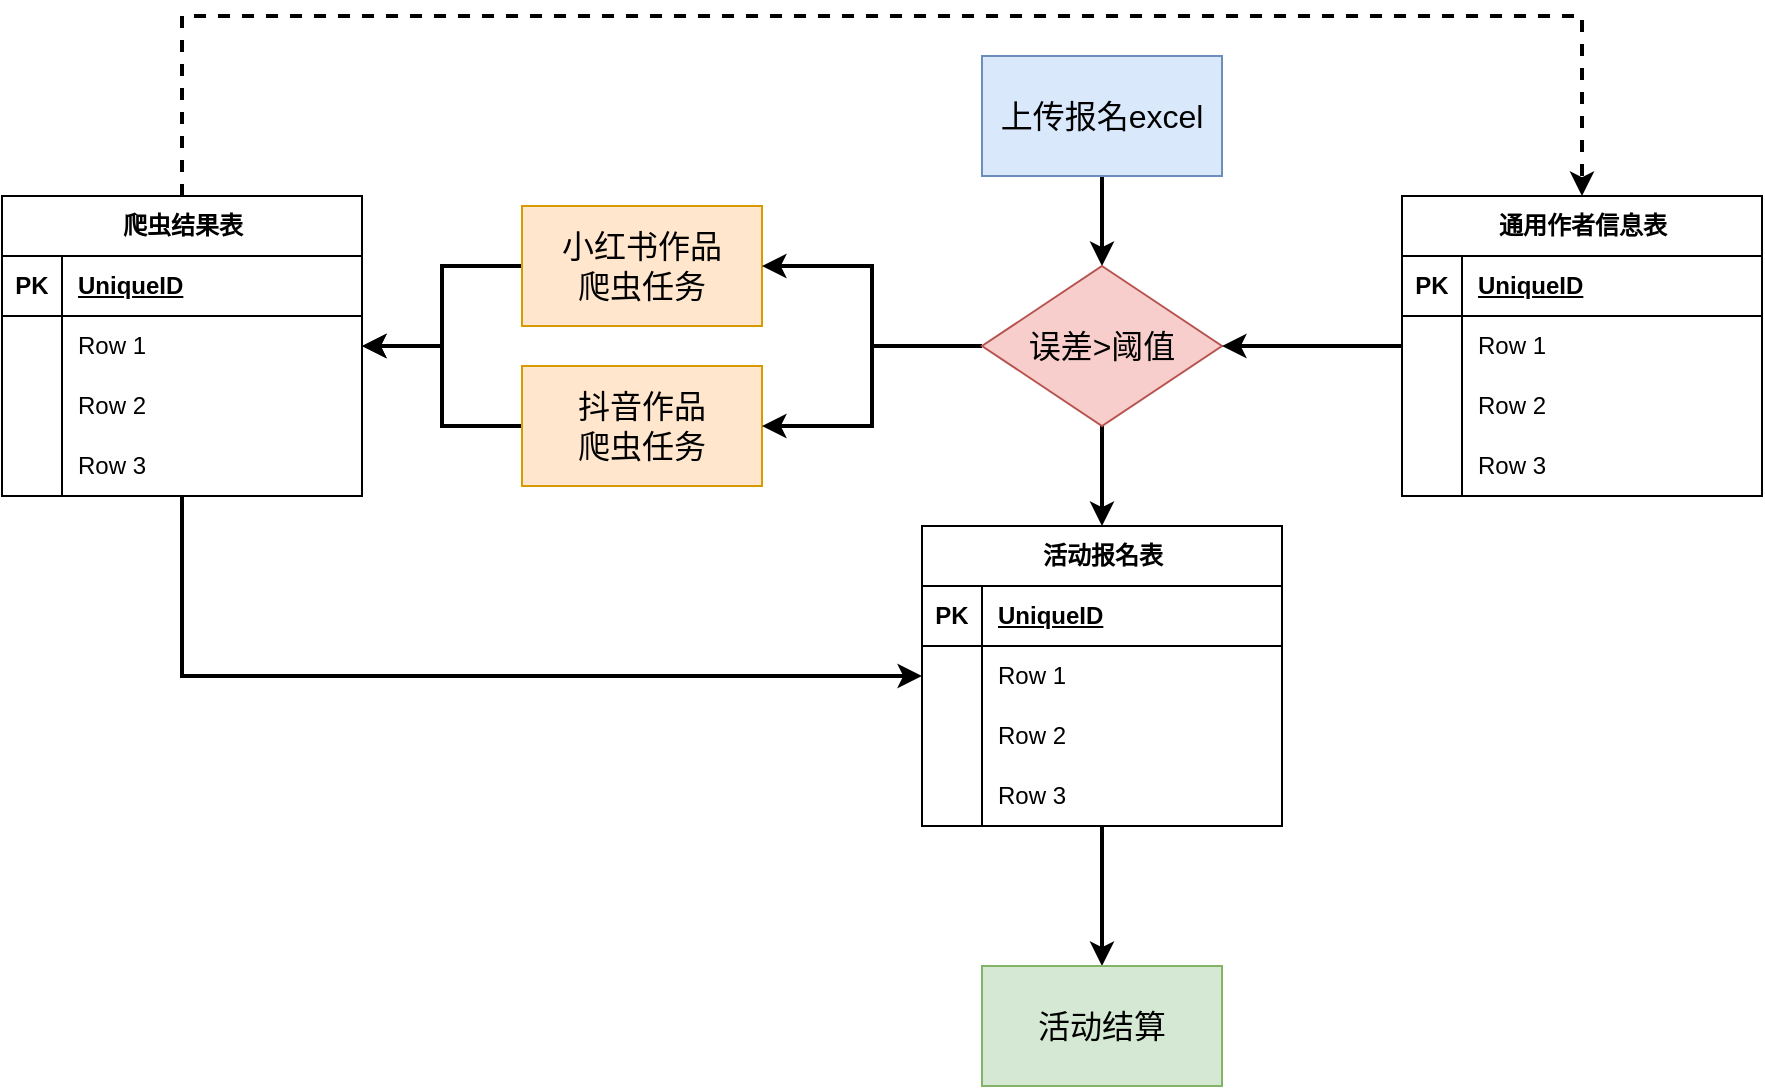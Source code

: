 <mxfile version="21.3.8" type="github">
  <diagram name="第 1 页" id="MTqGPW5jM1Rfsn0F7F28">
    <mxGraphModel dx="1781" dy="554" grid="1" gridSize="10" guides="1" tooltips="1" connect="1" arrows="1" fold="1" page="1" pageScale="1" pageWidth="827" pageHeight="1169" math="0" shadow="0">
      <root>
        <mxCell id="0" />
        <mxCell id="1" parent="0" />
        <mxCell id="qU7Nuy6pwITJOcNsggAO-75" style="edgeStyle=orthogonalEdgeStyle;rounded=0;orthogonalLoop=1;jettySize=auto;html=1;entryX=0.5;entryY=0;entryDx=0;entryDy=0;strokeWidth=2;" edge="1" parent="1" source="qU7Nuy6pwITJOcNsggAO-1" target="qU7Nuy6pwITJOcNsggAO-60">
          <mxGeometry relative="1" as="geometry" />
        </mxCell>
        <mxCell id="qU7Nuy6pwITJOcNsggAO-1" value="&lt;font style=&quot;font-size: 16px;&quot;&gt;上传报名excel&lt;/font&gt;" style="rounded=0;whiteSpace=wrap;html=1;fillColor=#dae8fc;strokeColor=#6c8ebf;" vertex="1" parent="1">
          <mxGeometry x="310" y="120" width="120" height="60" as="geometry" />
        </mxCell>
        <mxCell id="qU7Nuy6pwITJOcNsggAO-83" style="edgeStyle=orthogonalEdgeStyle;rounded=0;orthogonalLoop=1;jettySize=auto;html=1;entryX=1;entryY=0.5;entryDx=0;entryDy=0;strokeWidth=2;" edge="1" parent="1" source="qU7Nuy6pwITJOcNsggAO-2" target="qU7Nuy6pwITJOcNsggAO-39">
          <mxGeometry relative="1" as="geometry" />
        </mxCell>
        <mxCell id="qU7Nuy6pwITJOcNsggAO-2" value="&lt;font size=&quot;3&quot;&gt;小红书作品&lt;br&gt;爬虫任务&lt;br&gt;&lt;/font&gt;" style="rounded=0;whiteSpace=wrap;html=1;fillColor=#ffe6cc;strokeColor=#d79b00;" vertex="1" parent="1">
          <mxGeometry x="80" y="195" width="120" height="60" as="geometry" />
        </mxCell>
        <mxCell id="qU7Nuy6pwITJOcNsggAO-78" style="edgeStyle=orthogonalEdgeStyle;rounded=0;orthogonalLoop=1;jettySize=auto;html=1;strokeWidth=2;" edge="1" parent="1" source="qU7Nuy6pwITJOcNsggAO-8" target="qU7Nuy6pwITJOcNsggAO-55">
          <mxGeometry relative="1" as="geometry" />
        </mxCell>
        <mxCell id="qU7Nuy6pwITJOcNsggAO-8" value="活动报名表" style="shape=table;startSize=30;container=1;collapsible=1;childLayout=tableLayout;fixedRows=1;rowLines=0;fontStyle=1;align=center;resizeLast=1;html=1;" vertex="1" parent="1">
          <mxGeometry x="280" y="355" width="180" height="150" as="geometry" />
        </mxCell>
        <mxCell id="qU7Nuy6pwITJOcNsggAO-9" value="" style="shape=tableRow;horizontal=0;startSize=0;swimlaneHead=0;swimlaneBody=0;fillColor=none;collapsible=0;dropTarget=0;points=[[0,0.5],[1,0.5]];portConstraint=eastwest;top=0;left=0;right=0;bottom=1;" vertex="1" parent="qU7Nuy6pwITJOcNsggAO-8">
          <mxGeometry y="30" width="180" height="30" as="geometry" />
        </mxCell>
        <mxCell id="qU7Nuy6pwITJOcNsggAO-10" value="PK" style="shape=partialRectangle;connectable=0;fillColor=none;top=0;left=0;bottom=0;right=0;fontStyle=1;overflow=hidden;whiteSpace=wrap;html=1;" vertex="1" parent="qU7Nuy6pwITJOcNsggAO-9">
          <mxGeometry width="30" height="30" as="geometry">
            <mxRectangle width="30" height="30" as="alternateBounds" />
          </mxGeometry>
        </mxCell>
        <mxCell id="qU7Nuy6pwITJOcNsggAO-11" value="UniqueID" style="shape=partialRectangle;connectable=0;fillColor=none;top=0;left=0;bottom=0;right=0;align=left;spacingLeft=6;fontStyle=5;overflow=hidden;whiteSpace=wrap;html=1;" vertex="1" parent="qU7Nuy6pwITJOcNsggAO-9">
          <mxGeometry x="30" width="150" height="30" as="geometry">
            <mxRectangle width="150" height="30" as="alternateBounds" />
          </mxGeometry>
        </mxCell>
        <mxCell id="qU7Nuy6pwITJOcNsggAO-12" value="" style="shape=tableRow;horizontal=0;startSize=0;swimlaneHead=0;swimlaneBody=0;fillColor=none;collapsible=0;dropTarget=0;points=[[0,0.5],[1,0.5]];portConstraint=eastwest;top=0;left=0;right=0;bottom=0;" vertex="1" parent="qU7Nuy6pwITJOcNsggAO-8">
          <mxGeometry y="60" width="180" height="30" as="geometry" />
        </mxCell>
        <mxCell id="qU7Nuy6pwITJOcNsggAO-13" value="" style="shape=partialRectangle;connectable=0;fillColor=none;top=0;left=0;bottom=0;right=0;editable=1;overflow=hidden;whiteSpace=wrap;html=1;" vertex="1" parent="qU7Nuy6pwITJOcNsggAO-12">
          <mxGeometry width="30" height="30" as="geometry">
            <mxRectangle width="30" height="30" as="alternateBounds" />
          </mxGeometry>
        </mxCell>
        <mxCell id="qU7Nuy6pwITJOcNsggAO-14" value="Row 1" style="shape=partialRectangle;connectable=0;fillColor=none;top=0;left=0;bottom=0;right=0;align=left;spacingLeft=6;overflow=hidden;whiteSpace=wrap;html=1;" vertex="1" parent="qU7Nuy6pwITJOcNsggAO-12">
          <mxGeometry x="30" width="150" height="30" as="geometry">
            <mxRectangle width="150" height="30" as="alternateBounds" />
          </mxGeometry>
        </mxCell>
        <mxCell id="qU7Nuy6pwITJOcNsggAO-15" value="" style="shape=tableRow;horizontal=0;startSize=0;swimlaneHead=0;swimlaneBody=0;fillColor=none;collapsible=0;dropTarget=0;points=[[0,0.5],[1,0.5]];portConstraint=eastwest;top=0;left=0;right=0;bottom=0;" vertex="1" parent="qU7Nuy6pwITJOcNsggAO-8">
          <mxGeometry y="90" width="180" height="30" as="geometry" />
        </mxCell>
        <mxCell id="qU7Nuy6pwITJOcNsggAO-16" value="" style="shape=partialRectangle;connectable=0;fillColor=none;top=0;left=0;bottom=0;right=0;editable=1;overflow=hidden;whiteSpace=wrap;html=1;" vertex="1" parent="qU7Nuy6pwITJOcNsggAO-15">
          <mxGeometry width="30" height="30" as="geometry">
            <mxRectangle width="30" height="30" as="alternateBounds" />
          </mxGeometry>
        </mxCell>
        <mxCell id="qU7Nuy6pwITJOcNsggAO-17" value="Row 2" style="shape=partialRectangle;connectable=0;fillColor=none;top=0;left=0;bottom=0;right=0;align=left;spacingLeft=6;overflow=hidden;whiteSpace=wrap;html=1;" vertex="1" parent="qU7Nuy6pwITJOcNsggAO-15">
          <mxGeometry x="30" width="150" height="30" as="geometry">
            <mxRectangle width="150" height="30" as="alternateBounds" />
          </mxGeometry>
        </mxCell>
        <mxCell id="qU7Nuy6pwITJOcNsggAO-18" value="" style="shape=tableRow;horizontal=0;startSize=0;swimlaneHead=0;swimlaneBody=0;fillColor=none;collapsible=0;dropTarget=0;points=[[0,0.5],[1,0.5]];portConstraint=eastwest;top=0;left=0;right=0;bottom=0;" vertex="1" parent="qU7Nuy6pwITJOcNsggAO-8">
          <mxGeometry y="120" width="180" height="30" as="geometry" />
        </mxCell>
        <mxCell id="qU7Nuy6pwITJOcNsggAO-19" value="" style="shape=partialRectangle;connectable=0;fillColor=none;top=0;left=0;bottom=0;right=0;editable=1;overflow=hidden;whiteSpace=wrap;html=1;" vertex="1" parent="qU7Nuy6pwITJOcNsggAO-18">
          <mxGeometry width="30" height="30" as="geometry">
            <mxRectangle width="30" height="30" as="alternateBounds" />
          </mxGeometry>
        </mxCell>
        <mxCell id="qU7Nuy6pwITJOcNsggAO-20" value="Row 3" style="shape=partialRectangle;connectable=0;fillColor=none;top=0;left=0;bottom=0;right=0;align=left;spacingLeft=6;overflow=hidden;whiteSpace=wrap;html=1;" vertex="1" parent="qU7Nuy6pwITJOcNsggAO-18">
          <mxGeometry x="30" width="150" height="30" as="geometry">
            <mxRectangle width="150" height="30" as="alternateBounds" />
          </mxGeometry>
        </mxCell>
        <mxCell id="qU7Nuy6pwITJOcNsggAO-84" style="edgeStyle=orthogonalEdgeStyle;rounded=0;orthogonalLoop=1;jettySize=auto;html=1;entryX=1;entryY=0.5;entryDx=0;entryDy=0;strokeWidth=2;" edge="1" parent="1" source="qU7Nuy6pwITJOcNsggAO-21" target="qU7Nuy6pwITJOcNsggAO-39">
          <mxGeometry relative="1" as="geometry" />
        </mxCell>
        <mxCell id="qU7Nuy6pwITJOcNsggAO-21" value="&lt;font size=&quot;3&quot;&gt;抖音作品&lt;br&gt;爬虫任务&lt;br&gt;&lt;/font&gt;" style="rounded=0;whiteSpace=wrap;html=1;fillColor=#ffe6cc;strokeColor=#d79b00;" vertex="1" parent="1">
          <mxGeometry x="80" y="275" width="120" height="60" as="geometry" />
        </mxCell>
        <mxCell id="qU7Nuy6pwITJOcNsggAO-22" value="通用作者信息表" style="shape=table;startSize=30;container=1;collapsible=1;childLayout=tableLayout;fixedRows=1;rowLines=0;fontStyle=1;align=center;resizeLast=1;html=1;" vertex="1" parent="1">
          <mxGeometry x="520" y="190" width="180" height="150" as="geometry" />
        </mxCell>
        <mxCell id="qU7Nuy6pwITJOcNsggAO-23" value="" style="shape=tableRow;horizontal=0;startSize=0;swimlaneHead=0;swimlaneBody=0;fillColor=none;collapsible=0;dropTarget=0;points=[[0,0.5],[1,0.5]];portConstraint=eastwest;top=0;left=0;right=0;bottom=1;" vertex="1" parent="qU7Nuy6pwITJOcNsggAO-22">
          <mxGeometry y="30" width="180" height="30" as="geometry" />
        </mxCell>
        <mxCell id="qU7Nuy6pwITJOcNsggAO-24" value="PK" style="shape=partialRectangle;connectable=0;fillColor=none;top=0;left=0;bottom=0;right=0;fontStyle=1;overflow=hidden;whiteSpace=wrap;html=1;" vertex="1" parent="qU7Nuy6pwITJOcNsggAO-23">
          <mxGeometry width="30" height="30" as="geometry">
            <mxRectangle width="30" height="30" as="alternateBounds" />
          </mxGeometry>
        </mxCell>
        <mxCell id="qU7Nuy6pwITJOcNsggAO-25" value="UniqueID" style="shape=partialRectangle;connectable=0;fillColor=none;top=0;left=0;bottom=0;right=0;align=left;spacingLeft=6;fontStyle=5;overflow=hidden;whiteSpace=wrap;html=1;" vertex="1" parent="qU7Nuy6pwITJOcNsggAO-23">
          <mxGeometry x="30" width="150" height="30" as="geometry">
            <mxRectangle width="150" height="30" as="alternateBounds" />
          </mxGeometry>
        </mxCell>
        <mxCell id="qU7Nuy6pwITJOcNsggAO-26" value="" style="shape=tableRow;horizontal=0;startSize=0;swimlaneHead=0;swimlaneBody=0;fillColor=none;collapsible=0;dropTarget=0;points=[[0,0.5],[1,0.5]];portConstraint=eastwest;top=0;left=0;right=0;bottom=0;" vertex="1" parent="qU7Nuy6pwITJOcNsggAO-22">
          <mxGeometry y="60" width="180" height="30" as="geometry" />
        </mxCell>
        <mxCell id="qU7Nuy6pwITJOcNsggAO-27" value="" style="shape=partialRectangle;connectable=0;fillColor=none;top=0;left=0;bottom=0;right=0;editable=1;overflow=hidden;whiteSpace=wrap;html=1;" vertex="1" parent="qU7Nuy6pwITJOcNsggAO-26">
          <mxGeometry width="30" height="30" as="geometry">
            <mxRectangle width="30" height="30" as="alternateBounds" />
          </mxGeometry>
        </mxCell>
        <mxCell id="qU7Nuy6pwITJOcNsggAO-28" value="Row 1" style="shape=partialRectangle;connectable=0;fillColor=none;top=0;left=0;bottom=0;right=0;align=left;spacingLeft=6;overflow=hidden;whiteSpace=wrap;html=1;" vertex="1" parent="qU7Nuy6pwITJOcNsggAO-26">
          <mxGeometry x="30" width="150" height="30" as="geometry">
            <mxRectangle width="150" height="30" as="alternateBounds" />
          </mxGeometry>
        </mxCell>
        <mxCell id="qU7Nuy6pwITJOcNsggAO-29" value="" style="shape=tableRow;horizontal=0;startSize=0;swimlaneHead=0;swimlaneBody=0;fillColor=none;collapsible=0;dropTarget=0;points=[[0,0.5],[1,0.5]];portConstraint=eastwest;top=0;left=0;right=0;bottom=0;" vertex="1" parent="qU7Nuy6pwITJOcNsggAO-22">
          <mxGeometry y="90" width="180" height="30" as="geometry" />
        </mxCell>
        <mxCell id="qU7Nuy6pwITJOcNsggAO-30" value="" style="shape=partialRectangle;connectable=0;fillColor=none;top=0;left=0;bottom=0;right=0;editable=1;overflow=hidden;whiteSpace=wrap;html=1;" vertex="1" parent="qU7Nuy6pwITJOcNsggAO-29">
          <mxGeometry width="30" height="30" as="geometry">
            <mxRectangle width="30" height="30" as="alternateBounds" />
          </mxGeometry>
        </mxCell>
        <mxCell id="qU7Nuy6pwITJOcNsggAO-31" value="Row 2" style="shape=partialRectangle;connectable=0;fillColor=none;top=0;left=0;bottom=0;right=0;align=left;spacingLeft=6;overflow=hidden;whiteSpace=wrap;html=1;" vertex="1" parent="qU7Nuy6pwITJOcNsggAO-29">
          <mxGeometry x="30" width="150" height="30" as="geometry">
            <mxRectangle width="150" height="30" as="alternateBounds" />
          </mxGeometry>
        </mxCell>
        <mxCell id="qU7Nuy6pwITJOcNsggAO-32" value="" style="shape=tableRow;horizontal=0;startSize=0;swimlaneHead=0;swimlaneBody=0;fillColor=none;collapsible=0;dropTarget=0;points=[[0,0.5],[1,0.5]];portConstraint=eastwest;top=0;left=0;right=0;bottom=0;" vertex="1" parent="qU7Nuy6pwITJOcNsggAO-22">
          <mxGeometry y="120" width="180" height="30" as="geometry" />
        </mxCell>
        <mxCell id="qU7Nuy6pwITJOcNsggAO-33" value="" style="shape=partialRectangle;connectable=0;fillColor=none;top=0;left=0;bottom=0;right=0;editable=1;overflow=hidden;whiteSpace=wrap;html=1;" vertex="1" parent="qU7Nuy6pwITJOcNsggAO-32">
          <mxGeometry width="30" height="30" as="geometry">
            <mxRectangle width="30" height="30" as="alternateBounds" />
          </mxGeometry>
        </mxCell>
        <mxCell id="qU7Nuy6pwITJOcNsggAO-34" value="Row 3" style="shape=partialRectangle;connectable=0;fillColor=none;top=0;left=0;bottom=0;right=0;align=left;spacingLeft=6;overflow=hidden;whiteSpace=wrap;html=1;" vertex="1" parent="qU7Nuy6pwITJOcNsggAO-32">
          <mxGeometry x="30" width="150" height="30" as="geometry">
            <mxRectangle width="150" height="30" as="alternateBounds" />
          </mxGeometry>
        </mxCell>
        <mxCell id="qU7Nuy6pwITJOcNsggAO-86" style="edgeStyle=orthogonalEdgeStyle;rounded=0;orthogonalLoop=1;jettySize=auto;html=1;entryX=0;entryY=0.5;entryDx=0;entryDy=0;strokeWidth=2;" edge="1" parent="1" source="qU7Nuy6pwITJOcNsggAO-35" target="qU7Nuy6pwITJOcNsggAO-12">
          <mxGeometry relative="1" as="geometry" />
        </mxCell>
        <mxCell id="qU7Nuy6pwITJOcNsggAO-87" style="edgeStyle=orthogonalEdgeStyle;rounded=0;orthogonalLoop=1;jettySize=auto;html=1;entryX=0.5;entryY=0;entryDx=0;entryDy=0;exitX=0.5;exitY=0;exitDx=0;exitDy=0;strokeWidth=2;dashed=1;" edge="1" parent="1" source="qU7Nuy6pwITJOcNsggAO-35" target="qU7Nuy6pwITJOcNsggAO-22">
          <mxGeometry relative="1" as="geometry">
            <Array as="points">
              <mxPoint x="-90" y="100" />
              <mxPoint x="610" y="100" />
            </Array>
          </mxGeometry>
        </mxCell>
        <mxCell id="qU7Nuy6pwITJOcNsggAO-35" value="爬虫结果表" style="shape=table;startSize=30;container=1;collapsible=1;childLayout=tableLayout;fixedRows=1;rowLines=0;fontStyle=1;align=center;resizeLast=1;html=1;" vertex="1" parent="1">
          <mxGeometry x="-180" y="190" width="180" height="150" as="geometry" />
        </mxCell>
        <mxCell id="qU7Nuy6pwITJOcNsggAO-36" value="" style="shape=tableRow;horizontal=0;startSize=0;swimlaneHead=0;swimlaneBody=0;fillColor=none;collapsible=0;dropTarget=0;points=[[0,0.5],[1,0.5]];portConstraint=eastwest;top=0;left=0;right=0;bottom=1;" vertex="1" parent="qU7Nuy6pwITJOcNsggAO-35">
          <mxGeometry y="30" width="180" height="30" as="geometry" />
        </mxCell>
        <mxCell id="qU7Nuy6pwITJOcNsggAO-37" value="PK" style="shape=partialRectangle;connectable=0;fillColor=none;top=0;left=0;bottom=0;right=0;fontStyle=1;overflow=hidden;whiteSpace=wrap;html=1;" vertex="1" parent="qU7Nuy6pwITJOcNsggAO-36">
          <mxGeometry width="30" height="30" as="geometry">
            <mxRectangle width="30" height="30" as="alternateBounds" />
          </mxGeometry>
        </mxCell>
        <mxCell id="qU7Nuy6pwITJOcNsggAO-38" value="UniqueID" style="shape=partialRectangle;connectable=0;fillColor=none;top=0;left=0;bottom=0;right=0;align=left;spacingLeft=6;fontStyle=5;overflow=hidden;whiteSpace=wrap;html=1;" vertex="1" parent="qU7Nuy6pwITJOcNsggAO-36">
          <mxGeometry x="30" width="150" height="30" as="geometry">
            <mxRectangle width="150" height="30" as="alternateBounds" />
          </mxGeometry>
        </mxCell>
        <mxCell id="qU7Nuy6pwITJOcNsggAO-39" value="" style="shape=tableRow;horizontal=0;startSize=0;swimlaneHead=0;swimlaneBody=0;fillColor=none;collapsible=0;dropTarget=0;points=[[0,0.5],[1,0.5]];portConstraint=eastwest;top=0;left=0;right=0;bottom=0;" vertex="1" parent="qU7Nuy6pwITJOcNsggAO-35">
          <mxGeometry y="60" width="180" height="30" as="geometry" />
        </mxCell>
        <mxCell id="qU7Nuy6pwITJOcNsggAO-40" value="" style="shape=partialRectangle;connectable=0;fillColor=none;top=0;left=0;bottom=0;right=0;editable=1;overflow=hidden;whiteSpace=wrap;html=1;" vertex="1" parent="qU7Nuy6pwITJOcNsggAO-39">
          <mxGeometry width="30" height="30" as="geometry">
            <mxRectangle width="30" height="30" as="alternateBounds" />
          </mxGeometry>
        </mxCell>
        <mxCell id="qU7Nuy6pwITJOcNsggAO-41" value="Row 1" style="shape=partialRectangle;connectable=0;fillColor=none;top=0;left=0;bottom=0;right=0;align=left;spacingLeft=6;overflow=hidden;whiteSpace=wrap;html=1;" vertex="1" parent="qU7Nuy6pwITJOcNsggAO-39">
          <mxGeometry x="30" width="150" height="30" as="geometry">
            <mxRectangle width="150" height="30" as="alternateBounds" />
          </mxGeometry>
        </mxCell>
        <mxCell id="qU7Nuy6pwITJOcNsggAO-42" value="" style="shape=tableRow;horizontal=0;startSize=0;swimlaneHead=0;swimlaneBody=0;fillColor=none;collapsible=0;dropTarget=0;points=[[0,0.5],[1,0.5]];portConstraint=eastwest;top=0;left=0;right=0;bottom=0;" vertex="1" parent="qU7Nuy6pwITJOcNsggAO-35">
          <mxGeometry y="90" width="180" height="30" as="geometry" />
        </mxCell>
        <mxCell id="qU7Nuy6pwITJOcNsggAO-43" value="" style="shape=partialRectangle;connectable=0;fillColor=none;top=0;left=0;bottom=0;right=0;editable=1;overflow=hidden;whiteSpace=wrap;html=1;" vertex="1" parent="qU7Nuy6pwITJOcNsggAO-42">
          <mxGeometry width="30" height="30" as="geometry">
            <mxRectangle width="30" height="30" as="alternateBounds" />
          </mxGeometry>
        </mxCell>
        <mxCell id="qU7Nuy6pwITJOcNsggAO-44" value="Row 2" style="shape=partialRectangle;connectable=0;fillColor=none;top=0;left=0;bottom=0;right=0;align=left;spacingLeft=6;overflow=hidden;whiteSpace=wrap;html=1;" vertex="1" parent="qU7Nuy6pwITJOcNsggAO-42">
          <mxGeometry x="30" width="150" height="30" as="geometry">
            <mxRectangle width="150" height="30" as="alternateBounds" />
          </mxGeometry>
        </mxCell>
        <mxCell id="qU7Nuy6pwITJOcNsggAO-45" value="" style="shape=tableRow;horizontal=0;startSize=0;swimlaneHead=0;swimlaneBody=0;fillColor=none;collapsible=0;dropTarget=0;points=[[0,0.5],[1,0.5]];portConstraint=eastwest;top=0;left=0;right=0;bottom=0;" vertex="1" parent="qU7Nuy6pwITJOcNsggAO-35">
          <mxGeometry y="120" width="180" height="30" as="geometry" />
        </mxCell>
        <mxCell id="qU7Nuy6pwITJOcNsggAO-46" value="" style="shape=partialRectangle;connectable=0;fillColor=none;top=0;left=0;bottom=0;right=0;editable=1;overflow=hidden;whiteSpace=wrap;html=1;" vertex="1" parent="qU7Nuy6pwITJOcNsggAO-45">
          <mxGeometry width="30" height="30" as="geometry">
            <mxRectangle width="30" height="30" as="alternateBounds" />
          </mxGeometry>
        </mxCell>
        <mxCell id="qU7Nuy6pwITJOcNsggAO-47" value="Row 3" style="shape=partialRectangle;connectable=0;fillColor=none;top=0;left=0;bottom=0;right=0;align=left;spacingLeft=6;overflow=hidden;whiteSpace=wrap;html=1;" vertex="1" parent="qU7Nuy6pwITJOcNsggAO-45">
          <mxGeometry x="30" width="150" height="30" as="geometry">
            <mxRectangle width="150" height="30" as="alternateBounds" />
          </mxGeometry>
        </mxCell>
        <mxCell id="qU7Nuy6pwITJOcNsggAO-55" value="&lt;font size=&quot;3&quot;&gt;活动结算&lt;br&gt;&lt;/font&gt;" style="rounded=0;whiteSpace=wrap;html=1;fillColor=#d5e8d4;strokeColor=#82b366;" vertex="1" parent="1">
          <mxGeometry x="310" y="575" width="120" height="60" as="geometry" />
        </mxCell>
        <mxCell id="qU7Nuy6pwITJOcNsggAO-77" style="edgeStyle=orthogonalEdgeStyle;rounded=0;orthogonalLoop=1;jettySize=auto;html=1;entryX=0.5;entryY=0;entryDx=0;entryDy=0;strokeWidth=2;" edge="1" parent="1" source="qU7Nuy6pwITJOcNsggAO-60" target="qU7Nuy6pwITJOcNsggAO-8">
          <mxGeometry relative="1" as="geometry" />
        </mxCell>
        <mxCell id="qU7Nuy6pwITJOcNsggAO-79" style="edgeStyle=orthogonalEdgeStyle;rounded=0;orthogonalLoop=1;jettySize=auto;html=1;entryX=1;entryY=0.5;entryDx=0;entryDy=0;strokeWidth=2;" edge="1" parent="1" source="qU7Nuy6pwITJOcNsggAO-60" target="qU7Nuy6pwITJOcNsggAO-2">
          <mxGeometry relative="1" as="geometry" />
        </mxCell>
        <mxCell id="qU7Nuy6pwITJOcNsggAO-80" style="edgeStyle=orthogonalEdgeStyle;rounded=0;orthogonalLoop=1;jettySize=auto;html=1;exitX=0;exitY=0.5;exitDx=0;exitDy=0;strokeWidth=2;" edge="1" parent="1" source="qU7Nuy6pwITJOcNsggAO-60" target="qU7Nuy6pwITJOcNsggAO-21">
          <mxGeometry relative="1" as="geometry" />
        </mxCell>
        <mxCell id="qU7Nuy6pwITJOcNsggAO-60" value="&lt;font style=&quot;font-size: 16px;&quot;&gt;误差&amp;gt;阈值&lt;/font&gt;" style="rhombus;whiteSpace=wrap;html=1;fillColor=#f8cecc;strokeColor=#b85450;" vertex="1" parent="1">
          <mxGeometry x="310" y="225" width="120" height="80" as="geometry" />
        </mxCell>
        <mxCell id="qU7Nuy6pwITJOcNsggAO-76" style="edgeStyle=orthogonalEdgeStyle;rounded=0;orthogonalLoop=1;jettySize=auto;html=1;entryX=1;entryY=0.5;entryDx=0;entryDy=0;strokeWidth=2;" edge="1" parent="1" source="qU7Nuy6pwITJOcNsggAO-26" target="qU7Nuy6pwITJOcNsggAO-60">
          <mxGeometry relative="1" as="geometry" />
        </mxCell>
      </root>
    </mxGraphModel>
  </diagram>
</mxfile>
